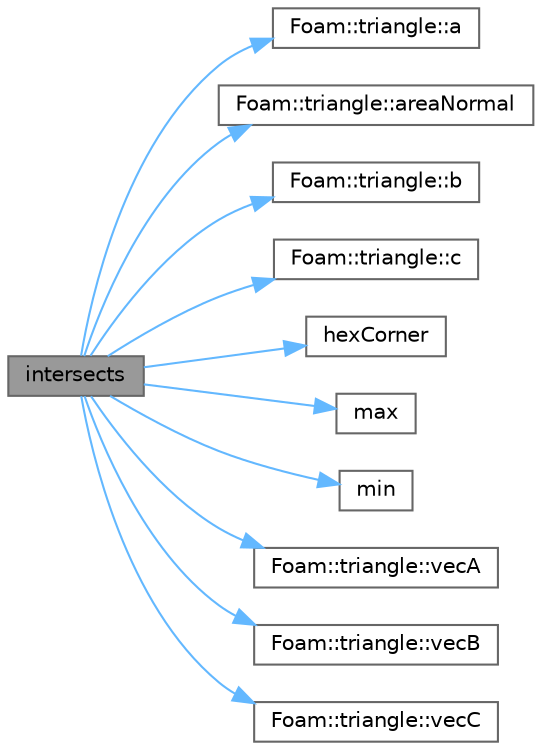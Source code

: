 digraph "intersects"
{
 // LATEX_PDF_SIZE
  bgcolor="transparent";
  edge [fontname=Helvetica,fontsize=10,labelfontname=Helvetica,labelfontsize=10];
  node [fontname=Helvetica,fontsize=10,shape=box,height=0.2,width=0.4];
  rankdir="LR";
  Node1 [id="Node000001",label="intersects",height=0.2,width=0.4,color="gray40", fillcolor="grey60", style="filled", fontcolor="black",tooltip=" "];
  Node1 -> Node2 [id="edge1_Node000001_Node000002",color="steelblue1",style="solid",tooltip=" "];
  Node2 [id="Node000002",label="Foam::triangle::a",height=0.2,width=0.4,color="grey40", fillcolor="white", style="filled",URL="$classFoam_1_1triangle.html#aed99773b1a36b2916bc224ba0ab6d760",tooltip=" "];
  Node1 -> Node3 [id="edge2_Node000001_Node000003",color="steelblue1",style="solid",tooltip=" "];
  Node3 [id="Node000003",label="Foam::triangle::areaNormal",height=0.2,width=0.4,color="grey40", fillcolor="white", style="filled",URL="$classFoam_1_1triangle.html#a0ddba2cfa723b7bef8d6b1273c6cf53c",tooltip=" "];
  Node1 -> Node4 [id="edge3_Node000001_Node000004",color="steelblue1",style="solid",tooltip=" "];
  Node4 [id="Node000004",label="Foam::triangle::b",height=0.2,width=0.4,color="grey40", fillcolor="white", style="filled",URL="$classFoam_1_1triangle.html#a89918ba5c14424e72f40280a6c0f5b07",tooltip=" "];
  Node1 -> Node5 [id="edge4_Node000001_Node000005",color="steelblue1",style="solid",tooltip=" "];
  Node5 [id="Node000005",label="Foam::triangle::c",height=0.2,width=0.4,color="grey40", fillcolor="white", style="filled",URL="$classFoam_1_1triangle.html#ae8a6bff6156e38ca676509225413037f",tooltip=" "];
  Node1 -> Node6 [id="edge5_Node000001_Node000006",color="steelblue1",style="solid",tooltip=" "];
  Node6 [id="Node000006",label="hexCorner",height=0.2,width=0.4,color="grey40", fillcolor="white", style="filled",URL="$classFoam_1_1boundBox.html#aeb0ae1209cfc1c4714aa0b43b2aacdfb",tooltip=" "];
  Node1 -> Node7 [id="edge6_Node000001_Node000007",color="steelblue1",style="solid",tooltip=" "];
  Node7 [id="Node000007",label="max",height=0.2,width=0.4,color="grey40", fillcolor="white", style="filled",URL="$classFoam_1_1boundBox.html#a17d8f3e89095c68c21efffcd5cf0e890",tooltip=" "];
  Node1 -> Node8 [id="edge7_Node000001_Node000008",color="steelblue1",style="solid",tooltip=" "];
  Node8 [id="Node000008",label="min",height=0.2,width=0.4,color="grey40", fillcolor="white", style="filled",URL="$classFoam_1_1boundBox.html#a58dae03f1410cffed025998622b45f89",tooltip=" "];
  Node1 -> Node9 [id="edge8_Node000001_Node000009",color="steelblue1",style="solid",tooltip=" "];
  Node9 [id="Node000009",label="Foam::triangle::vecA",height=0.2,width=0.4,color="grey40", fillcolor="white", style="filled",URL="$classFoam_1_1triangle.html#aebb22d333aee59192303d44ebda9abcb",tooltip=" "];
  Node1 -> Node10 [id="edge9_Node000001_Node000010",color="steelblue1",style="solid",tooltip=" "];
  Node10 [id="Node000010",label="Foam::triangle::vecB",height=0.2,width=0.4,color="grey40", fillcolor="white", style="filled",URL="$classFoam_1_1triangle.html#a51a26eab28def274a682343124d3314a",tooltip=" "];
  Node1 -> Node11 [id="edge10_Node000001_Node000011",color="steelblue1",style="solid",tooltip=" "];
  Node11 [id="Node000011",label="Foam::triangle::vecC",height=0.2,width=0.4,color="grey40", fillcolor="white", style="filled",URL="$classFoam_1_1triangle.html#af2764a6cc0cc0889f6ab4b6556c94d67",tooltip=" "];
}
